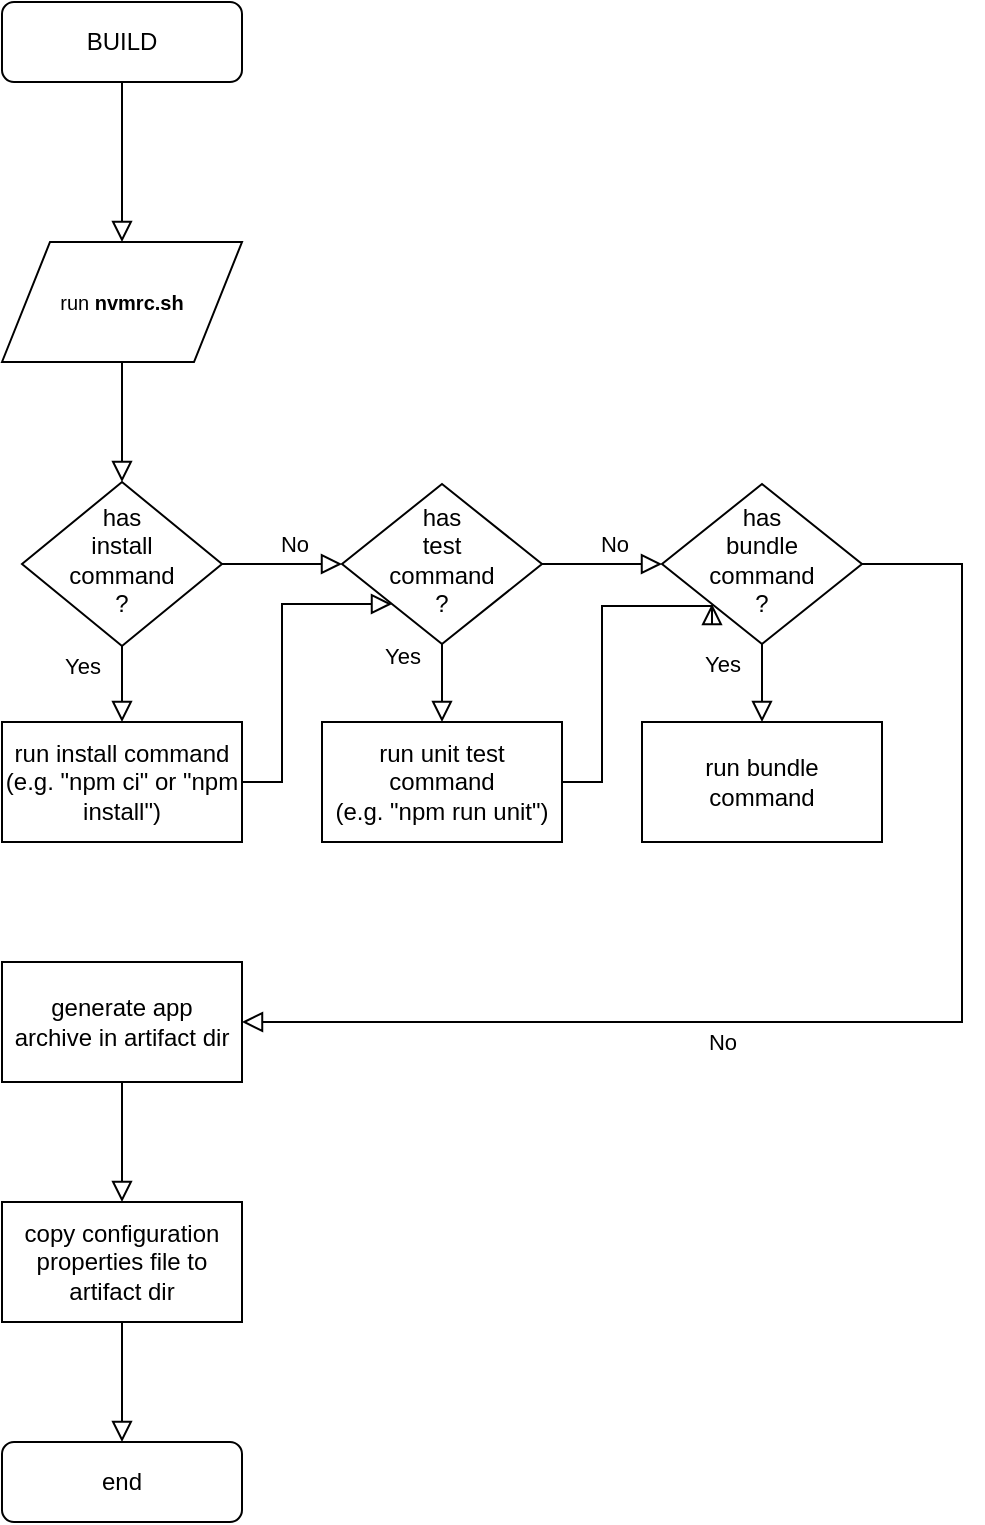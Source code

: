 <mxfile version="13.3.7" type="device"><diagram id="C5RBs43oDa-KdzZeNtuy" name="Page-1"><mxGraphModel dx="1141" dy="640" grid="1" gridSize="10" guides="1" tooltips="1" connect="1" arrows="1" fold="1" page="1" pageScale="1" pageWidth="827" pageHeight="1169" math="0" shadow="0"><root><mxCell id="WIyWlLk6GJQsqaUBKTNV-0"/><mxCell id="WIyWlLk6GJQsqaUBKTNV-1" parent="WIyWlLk6GJQsqaUBKTNV-0"/><mxCell id="WIyWlLk6GJQsqaUBKTNV-2" value="" style="rounded=0;html=1;jettySize=auto;orthogonalLoop=1;fontSize=11;endArrow=block;endFill=0;endSize=8;strokeWidth=1;shadow=0;labelBackgroundColor=none;edgeStyle=orthogonalEdgeStyle;" parent="WIyWlLk6GJQsqaUBKTNV-1" source="WIyWlLk6GJQsqaUBKTNV-3" target="vwEqMV-zzYpAjWQqTgfy-23" edge="1"><mxGeometry relative="1" as="geometry"><mxPoint x="220" y="160" as="targetPoint"/></mxGeometry></mxCell><mxCell id="WIyWlLk6GJQsqaUBKTNV-3" value="BUILD" style="rounded=1;whiteSpace=wrap;html=1;fontSize=12;glass=0;strokeWidth=1;shadow=0;" parent="WIyWlLk6GJQsqaUBKTNV-1" vertex="1"><mxGeometry x="160" y="80" width="120" height="40" as="geometry"/></mxCell><mxCell id="WIyWlLk6GJQsqaUBKTNV-11" value="end" style="rounded=1;whiteSpace=wrap;html=1;fontSize=12;glass=0;strokeWidth=1;shadow=0;" parent="WIyWlLk6GJQsqaUBKTNV-1" vertex="1"><mxGeometry x="160" y="800" width="120" height="40" as="geometry"/></mxCell><mxCell id="vwEqMV-zzYpAjWQqTgfy-23" value="run &lt;b&gt;nvmrc.sh &lt;br&gt;&lt;/b&gt;" style="shape=parallelogram;perimeter=parallelogramPerimeter;whiteSpace=wrap;html=1;fontSize=10;" parent="WIyWlLk6GJQsqaUBKTNV-1" vertex="1"><mxGeometry x="160" y="200" width="120" height="60" as="geometry"/></mxCell><mxCell id="vwEqMV-zzYpAjWQqTgfy-26" value="No" style="rounded=0;html=1;jettySize=auto;orthogonalLoop=1;fontSize=11;endArrow=block;endFill=0;endSize=8;strokeWidth=1;shadow=0;labelBackgroundColor=none;edgeStyle=orthogonalEdgeStyle;exitX=0.5;exitY=1;exitDx=0;exitDy=0;textOpacity=0;entryX=0.5;entryY=0;entryDx=0;entryDy=0;" parent="WIyWlLk6GJQsqaUBKTNV-1" source="vwEqMV-zzYpAjWQqTgfy-23" target="vwEqMV-zzYpAjWQqTgfy-36" edge="1"><mxGeometry y="-20" relative="1" as="geometry"><mxPoint as="offset"/><mxPoint x="230.0" y="370" as="sourcePoint"/><mxPoint x="220" y="320" as="targetPoint"/></mxGeometry></mxCell><mxCell id="vwEqMV-zzYpAjWQqTgfy-31" value="has&lt;br&gt;bundle&lt;br&gt;command&lt;br&gt;?" style="rhombus;whiteSpace=wrap;html=1;shadow=0;fontFamily=Helvetica;fontSize=12;align=center;strokeWidth=1;spacing=6;spacingTop=-4;" parent="WIyWlLk6GJQsqaUBKTNV-1" vertex="1"><mxGeometry x="490" y="321" width="100" height="80" as="geometry"/></mxCell><mxCell id="vwEqMV-zzYpAjWQqTgfy-34" value="run bundle&lt;br&gt;command" style="rounded=0;whiteSpace=wrap;html=1;" parent="WIyWlLk6GJQsqaUBKTNV-1" vertex="1"><mxGeometry x="480" y="440" width="120" height="60" as="geometry"/></mxCell><mxCell id="vwEqMV-zzYpAjWQqTgfy-35" value="Yes" style="edgeStyle=orthogonalEdgeStyle;rounded=0;html=1;jettySize=auto;orthogonalLoop=1;fontSize=11;endArrow=block;endFill=0;endSize=8;strokeWidth=1;shadow=0;labelBackgroundColor=none;exitX=0.5;exitY=1;exitDx=0;exitDy=0;entryX=0.5;entryY=0;entryDx=0;entryDy=0;" parent="WIyWlLk6GJQsqaUBKTNV-1" source="vwEqMV-zzYpAjWQqTgfy-31" target="vwEqMV-zzYpAjWQqTgfy-34" edge="1"><mxGeometry x="-0.5" y="-20" relative="1" as="geometry"><mxPoint as="offset"/><mxPoint x="280" y="770" as="sourcePoint"/><mxPoint x="330" y="770" as="targetPoint"/></mxGeometry></mxCell><mxCell id="vwEqMV-zzYpAjWQqTgfy-36" value="has&lt;br&gt;install&lt;br&gt;command&lt;br&gt;?" style="rhombus;whiteSpace=wrap;html=1;shadow=0;fontFamily=Helvetica;fontSize=12;align=center;strokeWidth=1;spacing=6;spacingTop=-4;" parent="WIyWlLk6GJQsqaUBKTNV-1" vertex="1"><mxGeometry x="170" y="320" width="100" height="82" as="geometry"/></mxCell><mxCell id="vwEqMV-zzYpAjWQqTgfy-38" value="run install command&lt;br&gt;(e.g. &quot;npm ci&quot; or &quot;npm install&quot;)" style="rounded=0;whiteSpace=wrap;html=1;" parent="WIyWlLk6GJQsqaUBKTNV-1" vertex="1"><mxGeometry x="160" y="440" width="120" height="60" as="geometry"/></mxCell><mxCell id="vwEqMV-zzYpAjWQqTgfy-39" value="Yes" style="edgeStyle=orthogonalEdgeStyle;rounded=0;html=1;jettySize=auto;orthogonalLoop=1;fontSize=11;endArrow=block;endFill=0;endSize=8;strokeWidth=1;shadow=0;labelBackgroundColor=none;exitX=0.5;exitY=1;exitDx=0;exitDy=0;entryX=0.5;entryY=0;entryDx=0;entryDy=0;" parent="WIyWlLk6GJQsqaUBKTNV-1" source="vwEqMV-zzYpAjWQqTgfy-36" target="vwEqMV-zzYpAjWQqTgfy-38" edge="1"><mxGeometry x="-0.5" y="-20" relative="1" as="geometry"><mxPoint as="offset"/><mxPoint x="550" y="800" as="sourcePoint"/><mxPoint x="370" y="960" as="targetPoint"/><Array as="points"><mxPoint x="220" y="420"/><mxPoint x="220" y="420"/></Array></mxGeometry></mxCell><mxCell id="vwEqMV-zzYpAjWQqTgfy-40" value="has&lt;br&gt;test&lt;br&gt;command&lt;br&gt;?" style="rhombus;whiteSpace=wrap;html=1;shadow=0;fontFamily=Helvetica;fontSize=12;align=center;strokeWidth=1;spacing=6;spacingTop=-4;" parent="WIyWlLk6GJQsqaUBKTNV-1" vertex="1"><mxGeometry x="330" y="321" width="100" height="80" as="geometry"/></mxCell><mxCell id="vwEqMV-zzYpAjWQqTgfy-41" value="No" style="rounded=0;html=1;jettySize=auto;orthogonalLoop=1;fontSize=11;endArrow=block;endFill=0;endSize=8;strokeWidth=1;shadow=0;labelBackgroundColor=none;edgeStyle=orthogonalEdgeStyle;exitX=1;exitY=0.5;exitDx=0;exitDy=0;entryX=0;entryY=0.5;entryDx=0;entryDy=0;" parent="WIyWlLk6GJQsqaUBKTNV-1" source="vwEqMV-zzYpAjWQqTgfy-36" target="vwEqMV-zzYpAjWQqTgfy-40" edge="1"><mxGeometry x="0.2" y="10" relative="1" as="geometry"><mxPoint as="offset"/><mxPoint x="280" y="890" as="sourcePoint"/><mxPoint x="470" y="440" as="targetPoint"/></mxGeometry></mxCell><mxCell id="vwEqMV-zzYpAjWQqTgfy-43" value="Yes" style="edgeStyle=orthogonalEdgeStyle;rounded=0;html=1;jettySize=auto;orthogonalLoop=1;fontSize=11;endArrow=block;endFill=0;endSize=8;strokeWidth=1;shadow=0;labelBackgroundColor=none;exitX=1;exitY=0.5;exitDx=0;exitDy=0;textOpacity=0;entryX=0;entryY=1;entryDx=0;entryDy=0;" parent="WIyWlLk6GJQsqaUBKTNV-1" source="vwEqMV-zzYpAjWQqTgfy-38" target="vwEqMV-zzYpAjWQqTgfy-40" edge="1"><mxGeometry x="-0.5" y="-20" relative="1" as="geometry"><mxPoint as="offset"/><mxPoint x="440.03" y="960" as="sourcePoint"/><mxPoint x="515.03" y="900" as="targetPoint"/><Array as="points"><mxPoint x="300" y="470"/><mxPoint x="300" y="381"/></Array></mxGeometry></mxCell><mxCell id="vwEqMV-zzYpAjWQqTgfy-44" value="run unit test command&lt;br&gt;(e.g. &quot;npm run unit&quot;)" style="rounded=0;whiteSpace=wrap;html=1;" parent="WIyWlLk6GJQsqaUBKTNV-1" vertex="1"><mxGeometry x="320" y="440" width="120" height="60" as="geometry"/></mxCell><mxCell id="vwEqMV-zzYpAjWQqTgfy-45" value="Yes" style="edgeStyle=orthogonalEdgeStyle;rounded=0;html=1;jettySize=auto;orthogonalLoop=1;fontSize=11;endArrow=block;endFill=0;endSize=8;strokeWidth=1;shadow=0;labelBackgroundColor=none;entryX=0.5;entryY=0;entryDx=0;entryDy=0;exitX=0.5;exitY=1;exitDx=0;exitDy=0;" parent="WIyWlLk6GJQsqaUBKTNV-1" source="vwEqMV-zzYpAjWQqTgfy-40" target="vwEqMV-zzYpAjWQqTgfy-44" edge="1"><mxGeometry x="-0.695" y="-20" relative="1" as="geometry"><mxPoint as="offset"/><mxPoint x="480" y="410" as="sourcePoint"/><mxPoint x="430" y="970" as="targetPoint"/><Array as="points"/></mxGeometry></mxCell><mxCell id="vwEqMV-zzYpAjWQqTgfy-46" value="generate app&lt;br&gt;archive in artifact dir" style="rounded=0;whiteSpace=wrap;html=1;" parent="WIyWlLk6GJQsqaUBKTNV-1" vertex="1"><mxGeometry x="160" y="560" width="120" height="60" as="geometry"/></mxCell><mxCell id="vwEqMV-zzYpAjWQqTgfy-50" value="Yes" style="edgeStyle=orthogonalEdgeStyle;rounded=0;html=1;jettySize=auto;orthogonalLoop=1;fontSize=11;endArrow=block;endFill=0;endSize=8;strokeWidth=1;shadow=0;labelBackgroundColor=none;textOpacity=0;entryX=0.5;entryY=0;entryDx=0;entryDy=0;" parent="WIyWlLk6GJQsqaUBKTNV-1" target="gOPjnOdob9OoY2l64Yfg-16" edge="1"><mxGeometry y="10" relative="1" as="geometry"><mxPoint as="offset"/><mxPoint x="220" y="620" as="sourcePoint"/><mxPoint x="200" y="920" as="targetPoint"/><Array as="points"><mxPoint x="220" y="680"/><mxPoint x="220" y="680"/></Array></mxGeometry></mxCell><mxCell id="vwEqMV-zzYpAjWQqTgfy-51" value="Yes" style="edgeStyle=orthogonalEdgeStyle;rounded=0;html=1;jettySize=auto;orthogonalLoop=1;fontSize=11;endArrow=block;endFill=0;endSize=8;strokeWidth=1;shadow=0;labelBackgroundColor=none;textOpacity=0;exitX=1;exitY=0.5;exitDx=0;exitDy=0;entryX=0;entryY=1;entryDx=0;entryDy=0;" parent="WIyWlLk6GJQsqaUBKTNV-1" source="vwEqMV-zzYpAjWQqTgfy-44" target="vwEqMV-zzYpAjWQqTgfy-31" edge="1"><mxGeometry x="-0.5" y="-20" relative="1" as="geometry"><mxPoint as="offset"/><mxPoint x="440" y="480" as="sourcePoint"/><mxPoint x="505" y="390" as="targetPoint"/><Array as="points"><mxPoint x="460" y="470"/><mxPoint x="460" y="382"/></Array></mxGeometry></mxCell><mxCell id="gOPjnOdob9OoY2l64Yfg-14" value="No" style="rounded=0;html=1;jettySize=auto;orthogonalLoop=1;fontSize=11;endArrow=block;endFill=0;endSize=8;strokeWidth=1;shadow=0;labelBackgroundColor=none;edgeStyle=orthogonalEdgeStyle;exitX=1;exitY=0.5;exitDx=0;exitDy=0;entryX=0;entryY=0.5;entryDx=0;entryDy=0;" edge="1" parent="WIyWlLk6GJQsqaUBKTNV-1" source="vwEqMV-zzYpAjWQqTgfy-40" target="vwEqMV-zzYpAjWQqTgfy-31"><mxGeometry x="0.2" y="10" relative="1" as="geometry"><mxPoint as="offset"/><mxPoint x="280" y="371" as="sourcePoint"/><mxPoint x="340" y="371" as="targetPoint"/></mxGeometry></mxCell><mxCell id="gOPjnOdob9OoY2l64Yfg-15" value="No" style="rounded=0;html=1;jettySize=auto;orthogonalLoop=1;fontSize=11;endArrow=block;endFill=0;endSize=8;strokeWidth=1;shadow=0;labelBackgroundColor=none;edgeStyle=orthogonalEdgeStyle;exitX=1;exitY=0.5;exitDx=0;exitDy=0;entryX=1;entryY=0.5;entryDx=0;entryDy=0;" edge="1" parent="WIyWlLk6GJQsqaUBKTNV-1" source="vwEqMV-zzYpAjWQqTgfy-31" target="vwEqMV-zzYpAjWQqTgfy-46"><mxGeometry x="0.249" y="10" relative="1" as="geometry"><mxPoint as="offset"/><mxPoint x="440" y="371" as="sourcePoint"/><mxPoint x="500" y="371" as="targetPoint"/><Array as="points"><mxPoint x="640" y="361"/><mxPoint x="640" y="590"/></Array></mxGeometry></mxCell><mxCell id="gOPjnOdob9OoY2l64Yfg-16" value="copy configuration properties file to artifact dir" style="rounded=0;whiteSpace=wrap;html=1;" vertex="1" parent="WIyWlLk6GJQsqaUBKTNV-1"><mxGeometry x="160" y="680" width="120" height="60" as="geometry"/></mxCell><mxCell id="gOPjnOdob9OoY2l64Yfg-17" value="Yes" style="edgeStyle=orthogonalEdgeStyle;rounded=0;html=1;jettySize=auto;orthogonalLoop=1;fontSize=11;endArrow=block;endFill=0;endSize=8;strokeWidth=1;shadow=0;labelBackgroundColor=none;textOpacity=0;entryX=0.5;entryY=0;entryDx=0;entryDy=0;exitX=0.5;exitY=1;exitDx=0;exitDy=0;" edge="1" parent="WIyWlLk6GJQsqaUBKTNV-1" source="gOPjnOdob9OoY2l64Yfg-16" target="WIyWlLk6GJQsqaUBKTNV-11"><mxGeometry y="10" relative="1" as="geometry"><mxPoint as="offset"/><mxPoint x="230" y="630" as="sourcePoint"/><mxPoint x="230" y="690" as="targetPoint"/><Array as="points"/></mxGeometry></mxCell></root></mxGraphModel></diagram></mxfile>